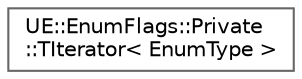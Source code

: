 digraph "Graphical Class Hierarchy"
{
 // INTERACTIVE_SVG=YES
 // LATEX_PDF_SIZE
  bgcolor="transparent";
  edge [fontname=Helvetica,fontsize=10,labelfontname=Helvetica,labelfontsize=10];
  node [fontname=Helvetica,fontsize=10,shape=box,height=0.2,width=0.4];
  rankdir="LR";
  Node0 [id="Node000000",label="UE::EnumFlags::Private\l::TIterator\< EnumType \>",height=0.2,width=0.4,color="grey40", fillcolor="white", style="filled",URL="$d2/d8d/structUE_1_1EnumFlags_1_1Private_1_1TIterator.html",tooltip=" "];
}
